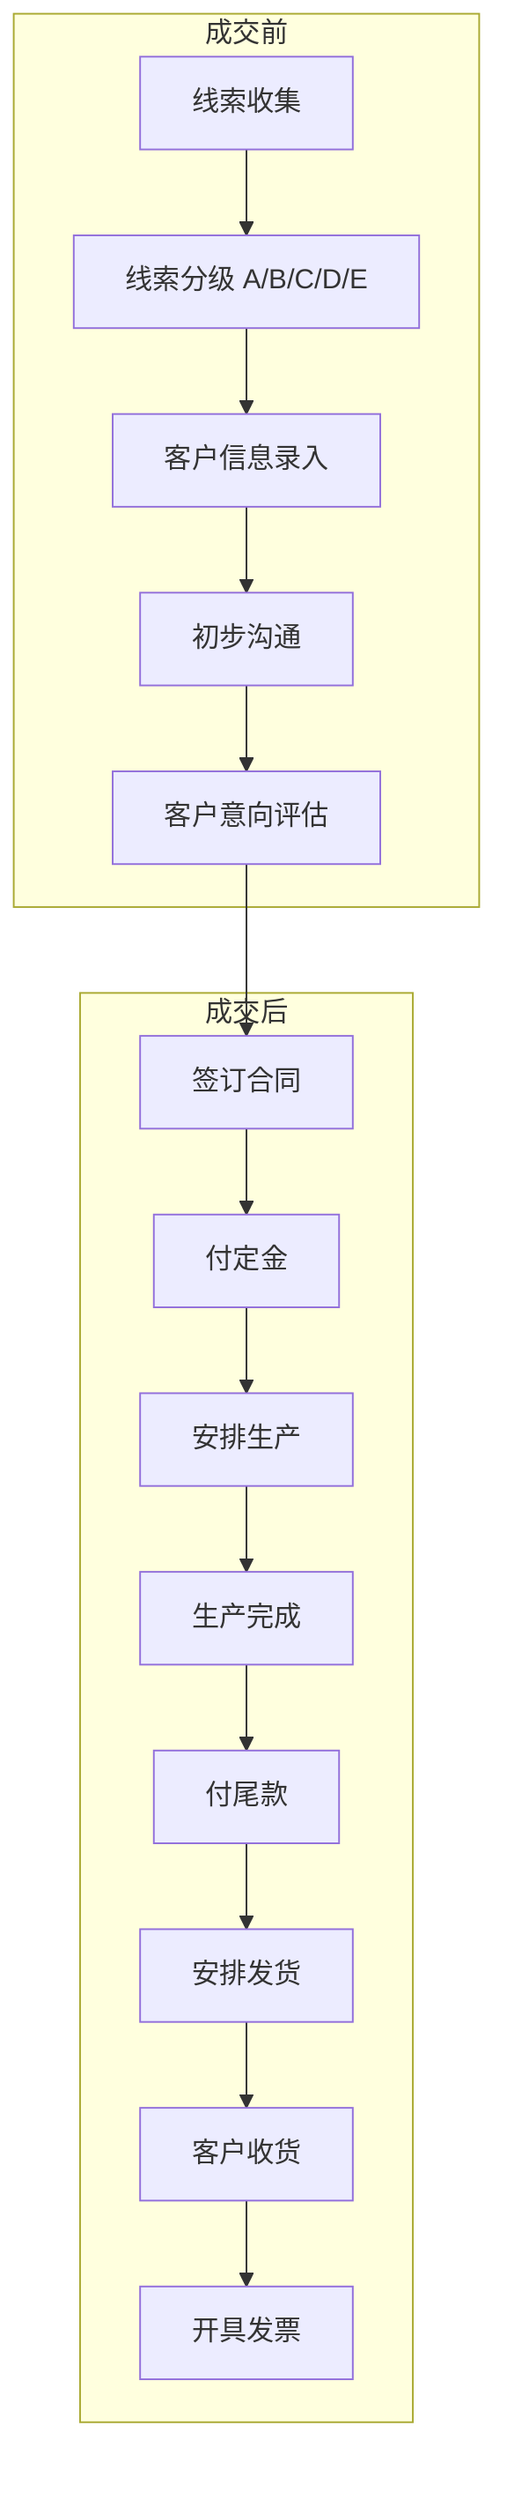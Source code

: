 flowchart TD
  A[线索收集] --> B[线索分级 A/B/C/D/E]
  B --> C[客户信息录入]
  C --> D[初步沟通]
  D --> E[客户意向评估]
  E --> F[签订合同]

  %% 成交前流程
  subgraph 成交前
    A
    B
    C
    D
    E
  end

  %% 成交后流程
  subgraph 成交后
    F --> G[付定金]
    G --> H[安排生产]
    H --> I[生产完成]
    I --> J[付尾款]
    J --> K[安排发货]
    K --> L[客户收货]
    L --> M[开具发票]
  end
